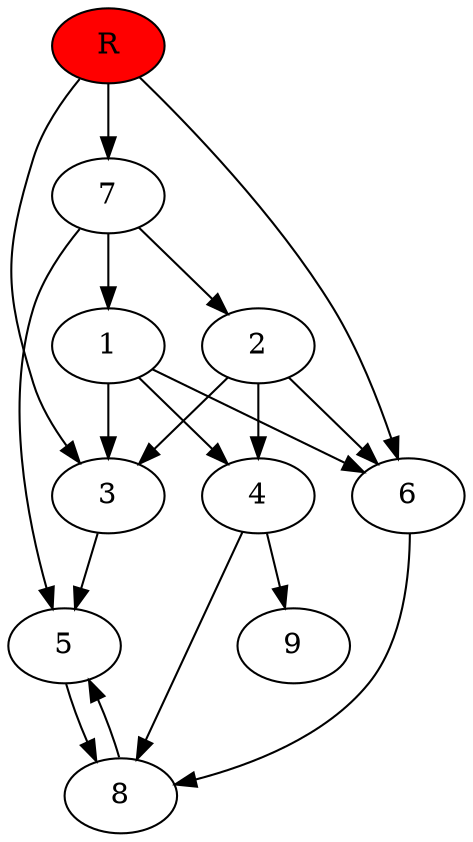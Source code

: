 digraph prb11908 {
	1
	2
	3
	4
	5
	6
	7
	8
	R [fillcolor="#ff0000" style=filled]
	1 -> 3
	1 -> 4
	1 -> 6
	2 -> 3
	2 -> 4
	2 -> 6
	3 -> 5
	4 -> 8
	4 -> 9
	5 -> 8
	6 -> 8
	7 -> 1
	7 -> 2
	7 -> 5
	8 -> 5
	R -> 3
	R -> 6
	R -> 7
}
